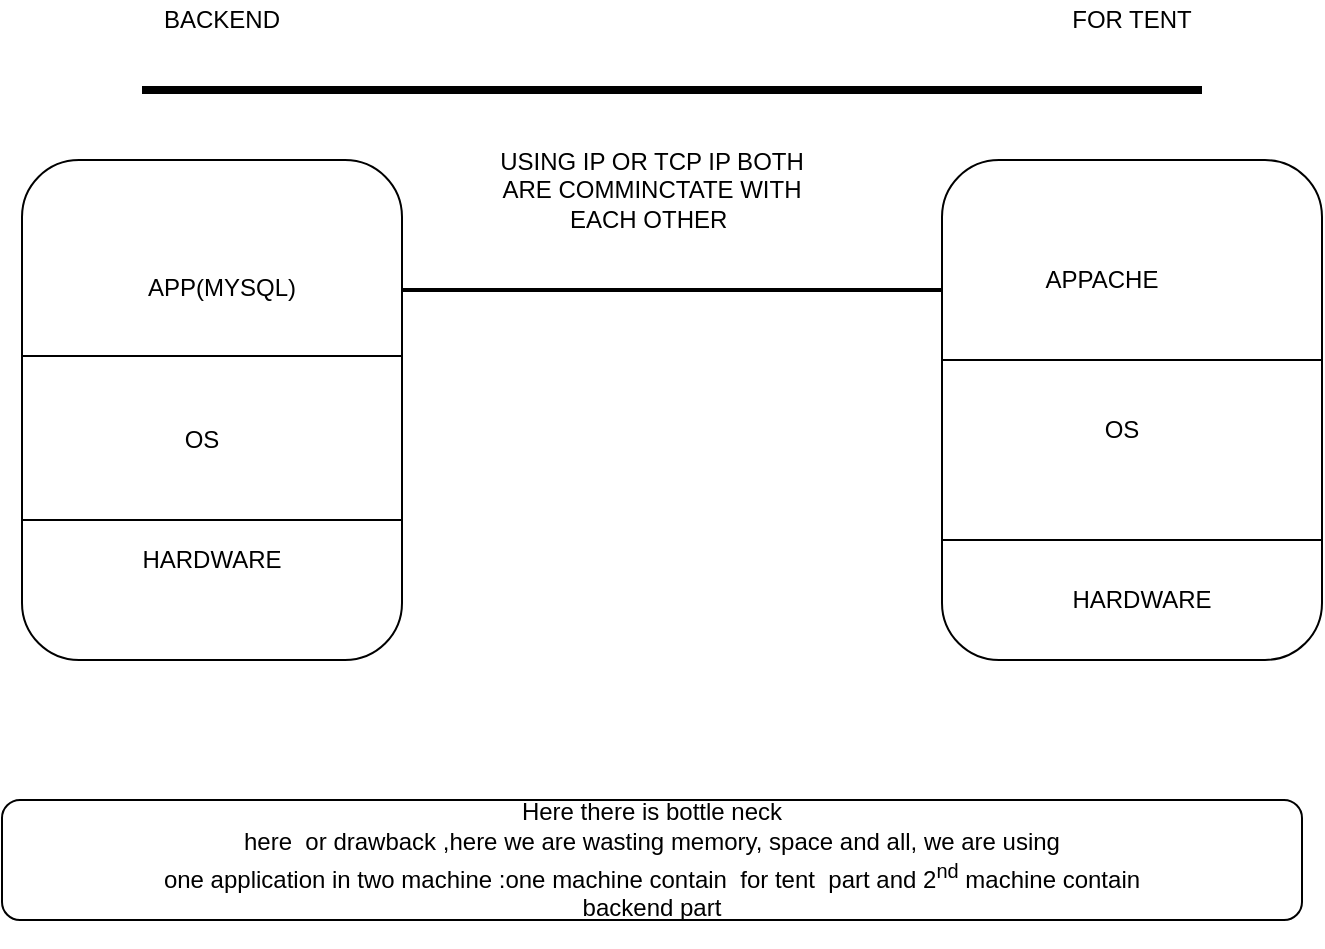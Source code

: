 <mxfile version="14.8.5" type="github">
  <diagram id="U0se5DWGwlDYX3Sg0kiH" name="Page-1">
    <mxGraphModel dx="1108" dy="482" grid="1" gridSize="10" guides="1" tooltips="1" connect="1" arrows="1" fold="1" page="1" pageScale="1" pageWidth="850" pageHeight="1100" math="0" shadow="0">
      <root>
        <mxCell id="0" />
        <mxCell id="1" parent="0" />
        <mxCell id="DwL3w4okpu6f0bRGBHRg-1" value="" style="rounded=1;whiteSpace=wrap;html=1;" vertex="1" parent="1">
          <mxGeometry x="100" y="150" width="190" height="250" as="geometry" />
        </mxCell>
        <mxCell id="DwL3w4okpu6f0bRGBHRg-2" value="" style="shape=crossbar;whiteSpace=wrap;html=1;rounded=1;" vertex="1" parent="1">
          <mxGeometry x="100" y="320" width="190" height="20" as="geometry" />
        </mxCell>
        <mxCell id="DwL3w4okpu6f0bRGBHRg-3" value="HARDWARE" style="text;html=1;strokeColor=none;fillColor=none;align=center;verticalAlign=middle;whiteSpace=wrap;rounded=0;" vertex="1" parent="1">
          <mxGeometry x="160" y="340" width="70" height="20" as="geometry" />
        </mxCell>
        <mxCell id="DwL3w4okpu6f0bRGBHRg-4" value="" style="shape=crossbar;whiteSpace=wrap;html=1;rounded=1;" vertex="1" parent="1">
          <mxGeometry x="100" y="238" width="190" height="20" as="geometry" />
        </mxCell>
        <mxCell id="DwL3w4okpu6f0bRGBHRg-5" value="OS" style="text;html=1;strokeColor=none;fillColor=none;align=center;verticalAlign=middle;whiteSpace=wrap;rounded=0;" vertex="1" parent="1">
          <mxGeometry x="160" y="270" width="60" height="40" as="geometry" />
        </mxCell>
        <mxCell id="DwL3w4okpu6f0bRGBHRg-6" value="APP(MYSQL)" style="text;html=1;strokeColor=none;fillColor=none;align=center;verticalAlign=middle;whiteSpace=wrap;rounded=0;" vertex="1" parent="1">
          <mxGeometry x="150" y="189" width="100" height="50" as="geometry" />
        </mxCell>
        <mxCell id="DwL3w4okpu6f0bRGBHRg-8" value="" style="rounded=1;whiteSpace=wrap;html=1;" vertex="1" parent="1">
          <mxGeometry x="560" y="150" width="190" height="250" as="geometry" />
        </mxCell>
        <mxCell id="DwL3w4okpu6f0bRGBHRg-9" value="" style="shape=crossbar;whiteSpace=wrap;html=1;rounded=1;" vertex="1" parent="1">
          <mxGeometry x="560" y="330" width="190" height="20" as="geometry" />
        </mxCell>
        <mxCell id="DwL3w4okpu6f0bRGBHRg-10" value="HARDWARE" style="text;html=1;strokeColor=none;fillColor=none;align=center;verticalAlign=middle;whiteSpace=wrap;rounded=0;" vertex="1" parent="1">
          <mxGeometry x="610" y="360" width="100" height="20" as="geometry" />
        </mxCell>
        <mxCell id="DwL3w4okpu6f0bRGBHRg-11" value="" style="shape=crossbar;whiteSpace=wrap;html=1;rounded=1;" vertex="1" parent="1">
          <mxGeometry x="560" y="240" width="190" height="20" as="geometry" />
        </mxCell>
        <mxCell id="DwL3w4okpu6f0bRGBHRg-13" value="OS" style="text;html=1;strokeColor=none;fillColor=none;align=center;verticalAlign=middle;whiteSpace=wrap;rounded=0;" vertex="1" parent="1">
          <mxGeometry x="610" y="270" width="80" height="30" as="geometry" />
        </mxCell>
        <mxCell id="DwL3w4okpu6f0bRGBHRg-15" value="" style="line;strokeWidth=2;html=1;" vertex="1" parent="1">
          <mxGeometry x="290" y="210" width="270" height="10" as="geometry" />
        </mxCell>
        <mxCell id="DwL3w4okpu6f0bRGBHRg-17" value="APPACHE" style="text;html=1;strokeColor=none;fillColor=none;align=center;verticalAlign=middle;whiteSpace=wrap;rounded=0;" vertex="1" parent="1">
          <mxGeometry x="580" y="200" width="120" height="20" as="geometry" />
        </mxCell>
        <mxCell id="DwL3w4okpu6f0bRGBHRg-18" value="USING IP OR TCP IP BOTH ARE COMMINCTATE WITH EACH OTHER&amp;nbsp;" style="text;html=1;strokeColor=none;fillColor=none;align=center;verticalAlign=middle;whiteSpace=wrap;rounded=0;" vertex="1" parent="1">
          <mxGeometry x="330" y="135" width="170" height="60" as="geometry" />
        </mxCell>
        <mxCell id="DwL3w4okpu6f0bRGBHRg-19" value="&lt;p class=&quot;MsoNormal&quot;&gt;&lt;span style=&quot;font-size: 9pt ; line-height: 115% ; font-family: &amp;#34;helvetica&amp;#34; , sans-serif&quot;&gt;Here there is bottle neck&lt;br/&gt;here&amp;nbsp; or drawback ,here we are wasting memory, space and all, we are using&lt;br/&gt;one application in two machine :one machine contain&amp;nbsp; for tent &amp;nbsp;part and 2&lt;sup&gt;nd&lt;/sup&gt; machine contain&lt;br/&gt;backend part&lt;/span&gt;&lt;/p&gt;" style="rounded=1;whiteSpace=wrap;html=1;" vertex="1" parent="1">
          <mxGeometry x="90" y="470" width="650" height="60" as="geometry" />
        </mxCell>
        <mxCell id="DwL3w4okpu6f0bRGBHRg-20" value="" style="line;strokeWidth=4;html=1;perimeter=backbonePerimeter;points=[];outlineConnect=0;" vertex="1" parent="1">
          <mxGeometry x="160" y="110" width="530" height="10" as="geometry" />
        </mxCell>
        <mxCell id="DwL3w4okpu6f0bRGBHRg-21" value="BACKEND" style="text;html=1;strokeColor=none;fillColor=none;align=center;verticalAlign=middle;whiteSpace=wrap;rounded=0;" vertex="1" parent="1">
          <mxGeometry x="180" y="70" width="40" height="20" as="geometry" />
        </mxCell>
        <mxCell id="DwL3w4okpu6f0bRGBHRg-22" value="FOR TENT" style="text;html=1;strokeColor=none;fillColor=none;align=center;verticalAlign=middle;whiteSpace=wrap;rounded=0;" vertex="1" parent="1">
          <mxGeometry x="610" y="70" width="90" height="20" as="geometry" />
        </mxCell>
      </root>
    </mxGraphModel>
  </diagram>
</mxfile>
